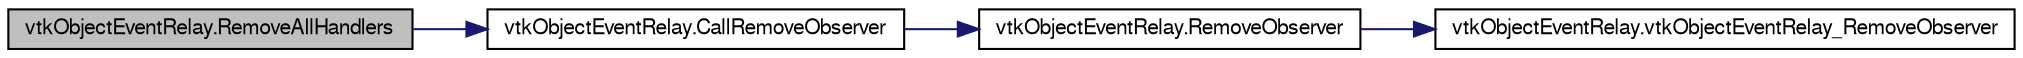 digraph G
{
  bgcolor="transparent";
  edge [fontname="FreeSans",fontsize="10",labelfontname="FreeSans",labelfontsize="10"];
  node [fontname="FreeSans",fontsize="10",shape=record];
  rankdir="LR";
  Node1 [label="vtkObjectEventRelay.RemoveAllHandlers",height=0.2,width=0.4,color="black", fillcolor="grey75", style="filled" fontcolor="black"];
  Node1 -> Node2 [color="midnightblue",fontsize="10",style="solid",fontname="FreeSans"];
  Node2 [label="vtkObjectEventRelay.CallRemoveObserver",height=0.2,width=0.4,color="black",URL="$classvtk_object_event_relay.html#a2f2c24dda11c561ddda97c2e27285f8d"];
  Node2 -> Node3 [color="midnightblue",fontsize="10",style="solid",fontname="FreeSans"];
  Node3 [label="vtkObjectEventRelay.RemoveObserver",height=0.2,width=0.4,color="black",URL="$classvtk_object_event_relay.html#a56c6cc0c785de5a11e9327ae0749cbe7"];
  Node3 -> Node4 [color="midnightblue",fontsize="10",style="solid",fontname="FreeSans"];
  Node4 [label="vtkObjectEventRelay.vtkObjectEventRelay_RemoveObserver",height=0.2,width=0.4,color="black",URL="$classvtk_object_event_relay.html#a90748605e39608c46f67844b608d2ad6"];
}
